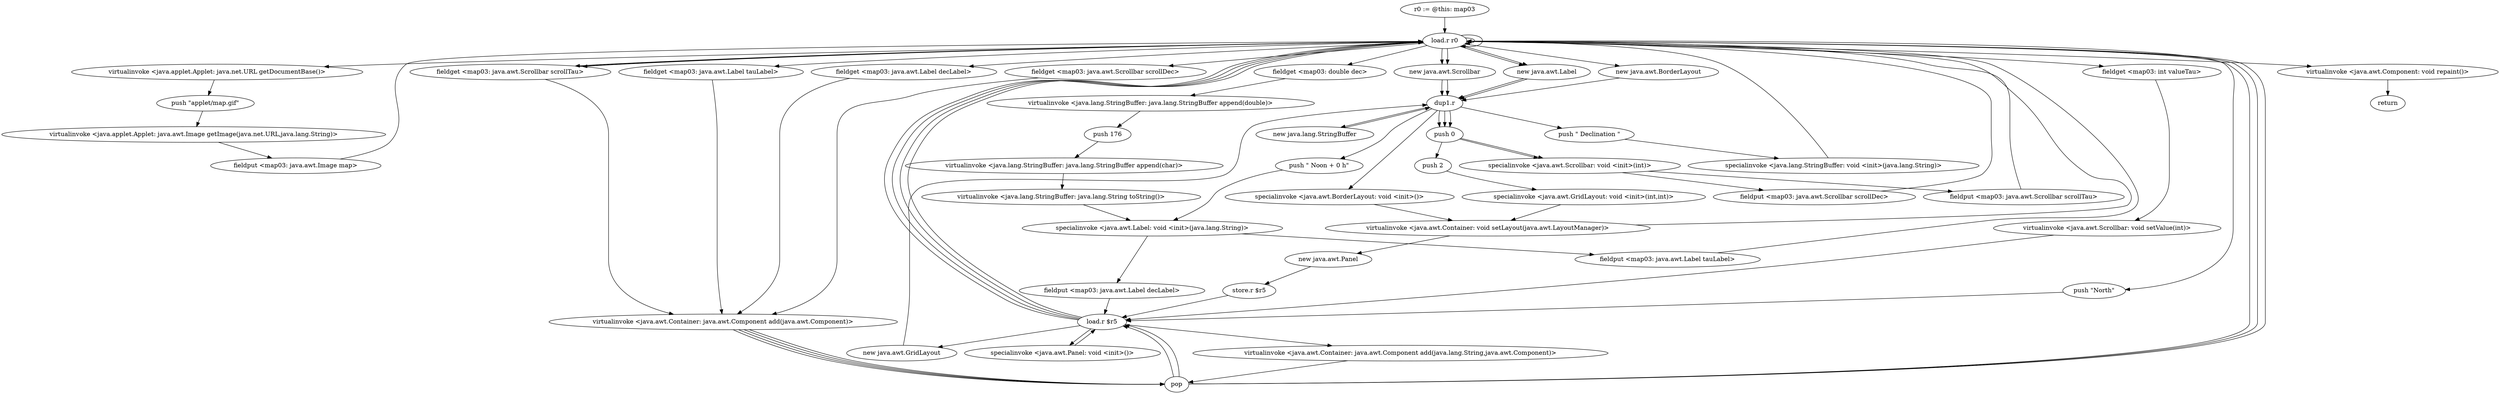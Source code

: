 digraph "" {
    "r0 := @this: map03"
    "load.r r0"
    "r0 := @this: map03"->"load.r r0";
    "load.r r0"->"load.r r0";
    "load.r r0"->"load.r r0";
    "virtualinvoke <java.applet.Applet: java.net.URL getDocumentBase()>"
    "load.r r0"->"virtualinvoke <java.applet.Applet: java.net.URL getDocumentBase()>";
    "push \"applet/map.gif\""
    "virtualinvoke <java.applet.Applet: java.net.URL getDocumentBase()>"->"push \"applet/map.gif\"";
    "virtualinvoke <java.applet.Applet: java.awt.Image getImage(java.net.URL,java.lang.String)>"
    "push \"applet/map.gif\""->"virtualinvoke <java.applet.Applet: java.awt.Image getImage(java.net.URL,java.lang.String)>";
    "fieldput <map03: java.awt.Image map>"
    "virtualinvoke <java.applet.Applet: java.awt.Image getImage(java.net.URL,java.lang.String)>"->"fieldput <map03: java.awt.Image map>";
    "fieldput <map03: java.awt.Image map>"->"load.r r0";
    "new java.awt.BorderLayout"
    "load.r r0"->"new java.awt.BorderLayout";
    "dup1.r"
    "new java.awt.BorderLayout"->"dup1.r";
    "specialinvoke <java.awt.BorderLayout: void <init>()>"
    "dup1.r"->"specialinvoke <java.awt.BorderLayout: void <init>()>";
    "virtualinvoke <java.awt.Container: void setLayout(java.awt.LayoutManager)>"
    "specialinvoke <java.awt.BorderLayout: void <init>()>"->"virtualinvoke <java.awt.Container: void setLayout(java.awt.LayoutManager)>";
    "new java.awt.Panel"
    "virtualinvoke <java.awt.Container: void setLayout(java.awt.LayoutManager)>"->"new java.awt.Panel";
    "store.r $r5"
    "new java.awt.Panel"->"store.r $r5";
    "load.r $r5"
    "store.r $r5"->"load.r $r5";
    "specialinvoke <java.awt.Panel: void <init>()>"
    "load.r $r5"->"specialinvoke <java.awt.Panel: void <init>()>";
    "specialinvoke <java.awt.Panel: void <init>()>"->"load.r $r5";
    "new java.awt.GridLayout"
    "load.r $r5"->"new java.awt.GridLayout";
    "new java.awt.GridLayout"->"dup1.r";
    "push 0"
    "dup1.r"->"push 0";
    "push 2"
    "push 0"->"push 2";
    "specialinvoke <java.awt.GridLayout: void <init>(int,int)>"
    "push 2"->"specialinvoke <java.awt.GridLayout: void <init>(int,int)>";
    "specialinvoke <java.awt.GridLayout: void <init>(int,int)>"->"virtualinvoke <java.awt.Container: void setLayout(java.awt.LayoutManager)>";
    "virtualinvoke <java.awt.Container: void setLayout(java.awt.LayoutManager)>"->"load.r r0";
    "new java.awt.Scrollbar"
    "load.r r0"->"new java.awt.Scrollbar";
    "new java.awt.Scrollbar"->"dup1.r";
    "dup1.r"->"push 0";
    "specialinvoke <java.awt.Scrollbar: void <init>(int)>"
    "push 0"->"specialinvoke <java.awt.Scrollbar: void <init>(int)>";
    "fieldput <map03: java.awt.Scrollbar scrollDec>"
    "specialinvoke <java.awt.Scrollbar: void <init>(int)>"->"fieldput <map03: java.awt.Scrollbar scrollDec>";
    "fieldput <map03: java.awt.Scrollbar scrollDec>"->"load.r r0";
    "new java.awt.Label"
    "load.r r0"->"new java.awt.Label";
    "new java.awt.Label"->"dup1.r";
    "new java.lang.StringBuffer"
    "dup1.r"->"new java.lang.StringBuffer";
    "new java.lang.StringBuffer"->"dup1.r";
    "push \" Declination \""
    "dup1.r"->"push \" Declination \"";
    "specialinvoke <java.lang.StringBuffer: void <init>(java.lang.String)>"
    "push \" Declination \""->"specialinvoke <java.lang.StringBuffer: void <init>(java.lang.String)>";
    "specialinvoke <java.lang.StringBuffer: void <init>(java.lang.String)>"->"load.r r0";
    "fieldget <map03: double dec>"
    "load.r r0"->"fieldget <map03: double dec>";
    "virtualinvoke <java.lang.StringBuffer: java.lang.StringBuffer append(double)>"
    "fieldget <map03: double dec>"->"virtualinvoke <java.lang.StringBuffer: java.lang.StringBuffer append(double)>";
    "push 176"
    "virtualinvoke <java.lang.StringBuffer: java.lang.StringBuffer append(double)>"->"push 176";
    "virtualinvoke <java.lang.StringBuffer: java.lang.StringBuffer append(char)>"
    "push 176"->"virtualinvoke <java.lang.StringBuffer: java.lang.StringBuffer append(char)>";
    "virtualinvoke <java.lang.StringBuffer: java.lang.String toString()>"
    "virtualinvoke <java.lang.StringBuffer: java.lang.StringBuffer append(char)>"->"virtualinvoke <java.lang.StringBuffer: java.lang.String toString()>";
    "specialinvoke <java.awt.Label: void <init>(java.lang.String)>"
    "virtualinvoke <java.lang.StringBuffer: java.lang.String toString()>"->"specialinvoke <java.awt.Label: void <init>(java.lang.String)>";
    "fieldput <map03: java.awt.Label decLabel>"
    "specialinvoke <java.awt.Label: void <init>(java.lang.String)>"->"fieldput <map03: java.awt.Label decLabel>";
    "fieldput <map03: java.awt.Label decLabel>"->"load.r $r5";
    "load.r $r5"->"load.r r0";
    "fieldget <map03: java.awt.Label decLabel>"
    "load.r r0"->"fieldget <map03: java.awt.Label decLabel>";
    "virtualinvoke <java.awt.Container: java.awt.Component add(java.awt.Component)>"
    "fieldget <map03: java.awt.Label decLabel>"->"virtualinvoke <java.awt.Container: java.awt.Component add(java.awt.Component)>";
    "pop"
    "virtualinvoke <java.awt.Container: java.awt.Component add(java.awt.Component)>"->"pop";
    "pop"->"load.r $r5";
    "load.r $r5"->"load.r r0";
    "fieldget <map03: java.awt.Scrollbar scrollDec>"
    "load.r r0"->"fieldget <map03: java.awt.Scrollbar scrollDec>";
    "fieldget <map03: java.awt.Scrollbar scrollDec>"->"virtualinvoke <java.awt.Container: java.awt.Component add(java.awt.Component)>";
    "virtualinvoke <java.awt.Container: java.awt.Component add(java.awt.Component)>"->"pop";
    "pop"->"load.r r0";
    "load.r r0"->"new java.awt.Scrollbar";
    "new java.awt.Scrollbar"->"dup1.r";
    "dup1.r"->"push 0";
    "push 0"->"specialinvoke <java.awt.Scrollbar: void <init>(int)>";
    "fieldput <map03: java.awt.Scrollbar scrollTau>"
    "specialinvoke <java.awt.Scrollbar: void <init>(int)>"->"fieldput <map03: java.awt.Scrollbar scrollTau>";
    "fieldput <map03: java.awt.Scrollbar scrollTau>"->"load.r r0";
    "load.r r0"->"new java.awt.Label";
    "new java.awt.Label"->"dup1.r";
    "push \" Noon + 0 h\""
    "dup1.r"->"push \" Noon + 0 h\"";
    "push \" Noon + 0 h\""->"specialinvoke <java.awt.Label: void <init>(java.lang.String)>";
    "fieldput <map03: java.awt.Label tauLabel>"
    "specialinvoke <java.awt.Label: void <init>(java.lang.String)>"->"fieldput <map03: java.awt.Label tauLabel>";
    "fieldput <map03: java.awt.Label tauLabel>"->"load.r r0";
    "fieldget <map03: java.awt.Scrollbar scrollTau>"
    "load.r r0"->"fieldget <map03: java.awt.Scrollbar scrollTau>";
    "fieldget <map03: java.awt.Scrollbar scrollTau>"->"load.r r0";
    "fieldget <map03: int valueTau>"
    "load.r r0"->"fieldget <map03: int valueTau>";
    "virtualinvoke <java.awt.Scrollbar: void setValue(int)>"
    "fieldget <map03: int valueTau>"->"virtualinvoke <java.awt.Scrollbar: void setValue(int)>";
    "virtualinvoke <java.awt.Scrollbar: void setValue(int)>"->"load.r $r5";
    "load.r $r5"->"load.r r0";
    "fieldget <map03: java.awt.Label tauLabel>"
    "load.r r0"->"fieldget <map03: java.awt.Label tauLabel>";
    "fieldget <map03: java.awt.Label tauLabel>"->"virtualinvoke <java.awt.Container: java.awt.Component add(java.awt.Component)>";
    "virtualinvoke <java.awt.Container: java.awt.Component add(java.awt.Component)>"->"pop";
    "pop"->"load.r $r5";
    "load.r $r5"->"load.r r0";
    "load.r r0"->"fieldget <map03: java.awt.Scrollbar scrollTau>";
    "fieldget <map03: java.awt.Scrollbar scrollTau>"->"virtualinvoke <java.awt.Container: java.awt.Component add(java.awt.Component)>";
    "virtualinvoke <java.awt.Container: java.awt.Component add(java.awt.Component)>"->"pop";
    "pop"->"load.r r0";
    "push \"North\""
    "load.r r0"->"push \"North\"";
    "push \"North\""->"load.r $r5";
    "virtualinvoke <java.awt.Container: java.awt.Component add(java.lang.String,java.awt.Component)>"
    "load.r $r5"->"virtualinvoke <java.awt.Container: java.awt.Component add(java.lang.String,java.awt.Component)>";
    "virtualinvoke <java.awt.Container: java.awt.Component add(java.lang.String,java.awt.Component)>"->"pop";
    "pop"->"load.r r0";
    "virtualinvoke <java.awt.Component: void repaint()>"
    "load.r r0"->"virtualinvoke <java.awt.Component: void repaint()>";
    "return"
    "virtualinvoke <java.awt.Component: void repaint()>"->"return";
}
